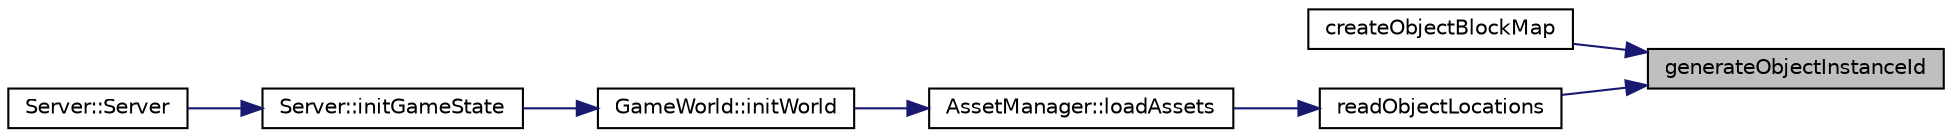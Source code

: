 digraph "generateObjectInstanceId"
{
 // LATEX_PDF_SIZE
  edge [fontname="Helvetica",fontsize="10",labelfontname="Helvetica",labelfontsize="10"];
  node [fontname="Helvetica",fontsize="10",shape=record];
  rankdir="RL";
  Node1 [label="generateObjectInstanceId",height=0.2,width=0.4,color="black", fillcolor="grey75", style="filled", fontcolor="black",tooltip="Generates a unique id for an object instance."];
  Node1 -> Node2 [dir="back",color="midnightblue",fontsize="10",style="solid",fontname="Helvetica"];
  Node2 [label="createObjectBlockMap",height=0.2,width=0.4,color="black", fillcolor="white", style="filled",URL="$MapLoader_8hpp.html#a92b85c2d8b6ae5061af00c879b873c19",tooltip="Generate the object block map. The map defines how the objects block the tiles around itself."];
  Node1 -> Node3 [dir="back",color="midnightblue",fontsize="10",style="solid",fontname="Helvetica"];
  Node3 [label="readObjectLocations",height=0.2,width=0.4,color="black", fillcolor="white", style="filled",URL="$ObjectReader_8cpp.html#aff718dd14b1957673e8cc06bb1294b9b",tooltip="Reads all the objects on the map. Server can use this to spawn objects on the map."];
  Node3 -> Node4 [dir="back",color="midnightblue",fontsize="10",style="solid",fontname="Helvetica"];
  Node4 [label="AssetManager::loadAssets",height=0.2,width=0.4,color="black", fillcolor="white", style="filled",URL="$classAssetManager.html#a7e4bdea0c4d3ffa0c4142cb108ab1b09",tooltip="Loads all the assets into memory."];
  Node4 -> Node5 [dir="back",color="midnightblue",fontsize="10",style="solid",fontname="Helvetica"];
  Node5 [label="GameWorld::initWorld",height=0.2,width=0.4,color="black", fillcolor="white", style="filled",URL="$classGameWorld.html#ab78e304a7c2babd4addacd751b56c98c",tooltip="Initializes the game world. Loads assets and map. Adds npcs and objects to the world."];
  Node5 -> Node6 [dir="back",color="midnightblue",fontsize="10",style="solid",fontname="Helvetica"];
  Node6 [label="Server::initGameState",height=0.2,width=0.4,color="black", fillcolor="white", style="filled",URL="$classServer.html#a50304dfbea44f60fb1da1f4754d582dd",tooltip="Initializes the gamestate and gameworld."];
  Node6 -> Node7 [dir="back",color="midnightblue",fontsize="10",style="solid",fontname="Helvetica"];
  Node7 [label="Server::Server",height=0.2,width=0.4,color="black", fillcolor="white", style="filled",URL="$classServer.html#ad5ec9462b520e59f7ea831e157ee5e59",tooltip=" "];
}
